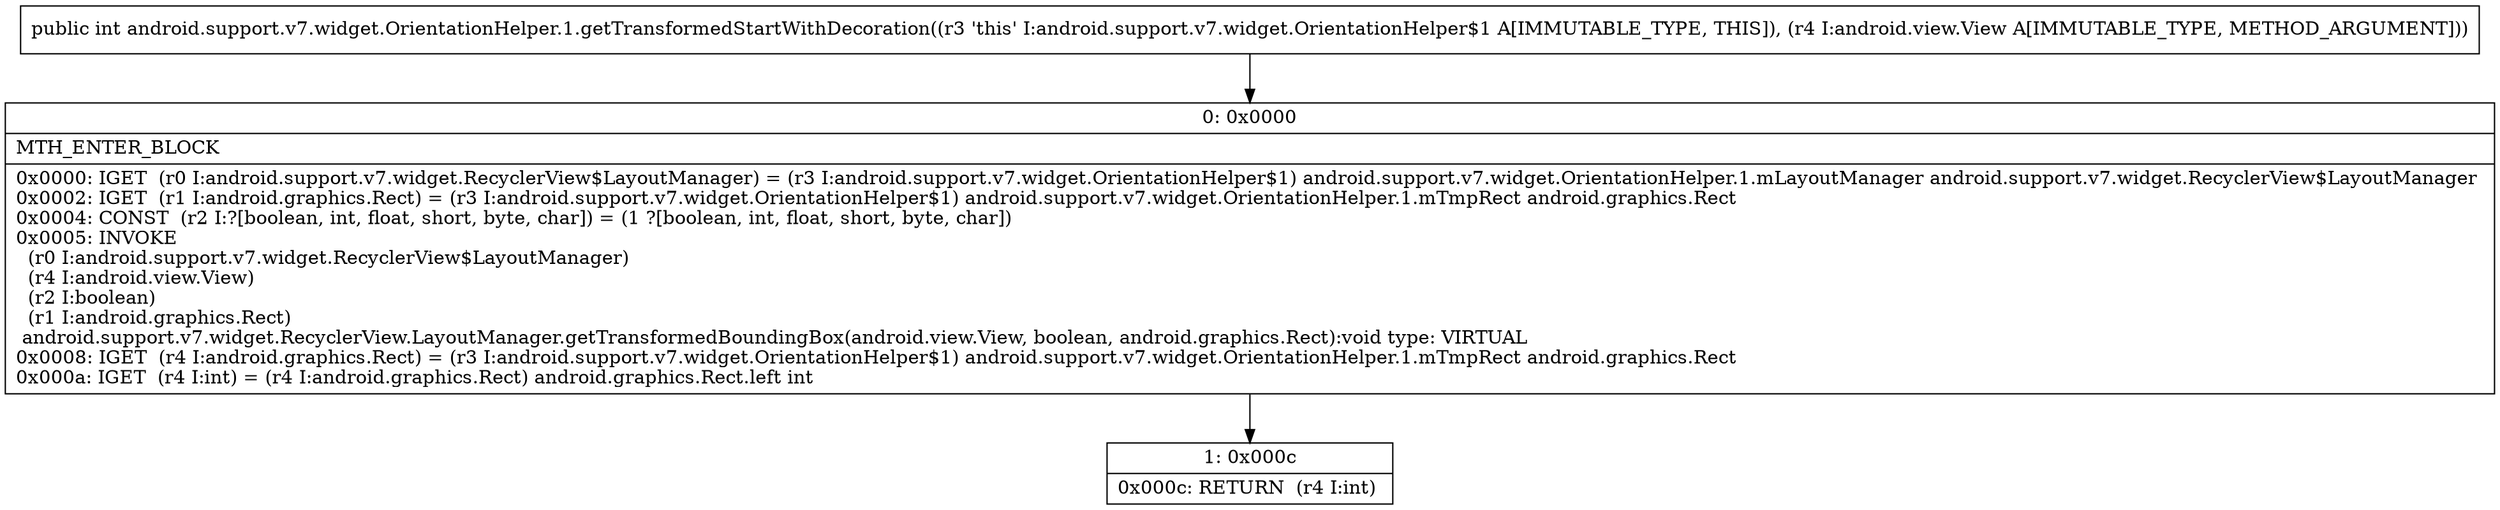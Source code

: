 digraph "CFG forandroid.support.v7.widget.OrientationHelper.1.getTransformedStartWithDecoration(Landroid\/view\/View;)I" {
Node_0 [shape=record,label="{0\:\ 0x0000|MTH_ENTER_BLOCK\l|0x0000: IGET  (r0 I:android.support.v7.widget.RecyclerView$LayoutManager) = (r3 I:android.support.v7.widget.OrientationHelper$1) android.support.v7.widget.OrientationHelper.1.mLayoutManager android.support.v7.widget.RecyclerView$LayoutManager \l0x0002: IGET  (r1 I:android.graphics.Rect) = (r3 I:android.support.v7.widget.OrientationHelper$1) android.support.v7.widget.OrientationHelper.1.mTmpRect android.graphics.Rect \l0x0004: CONST  (r2 I:?[boolean, int, float, short, byte, char]) = (1 ?[boolean, int, float, short, byte, char]) \l0x0005: INVOKE  \l  (r0 I:android.support.v7.widget.RecyclerView$LayoutManager)\l  (r4 I:android.view.View)\l  (r2 I:boolean)\l  (r1 I:android.graphics.Rect)\l android.support.v7.widget.RecyclerView.LayoutManager.getTransformedBoundingBox(android.view.View, boolean, android.graphics.Rect):void type: VIRTUAL \l0x0008: IGET  (r4 I:android.graphics.Rect) = (r3 I:android.support.v7.widget.OrientationHelper$1) android.support.v7.widget.OrientationHelper.1.mTmpRect android.graphics.Rect \l0x000a: IGET  (r4 I:int) = (r4 I:android.graphics.Rect) android.graphics.Rect.left int \l}"];
Node_1 [shape=record,label="{1\:\ 0x000c|0x000c: RETURN  (r4 I:int) \l}"];
MethodNode[shape=record,label="{public int android.support.v7.widget.OrientationHelper.1.getTransformedStartWithDecoration((r3 'this' I:android.support.v7.widget.OrientationHelper$1 A[IMMUTABLE_TYPE, THIS]), (r4 I:android.view.View A[IMMUTABLE_TYPE, METHOD_ARGUMENT])) }"];
MethodNode -> Node_0;
Node_0 -> Node_1;
}

